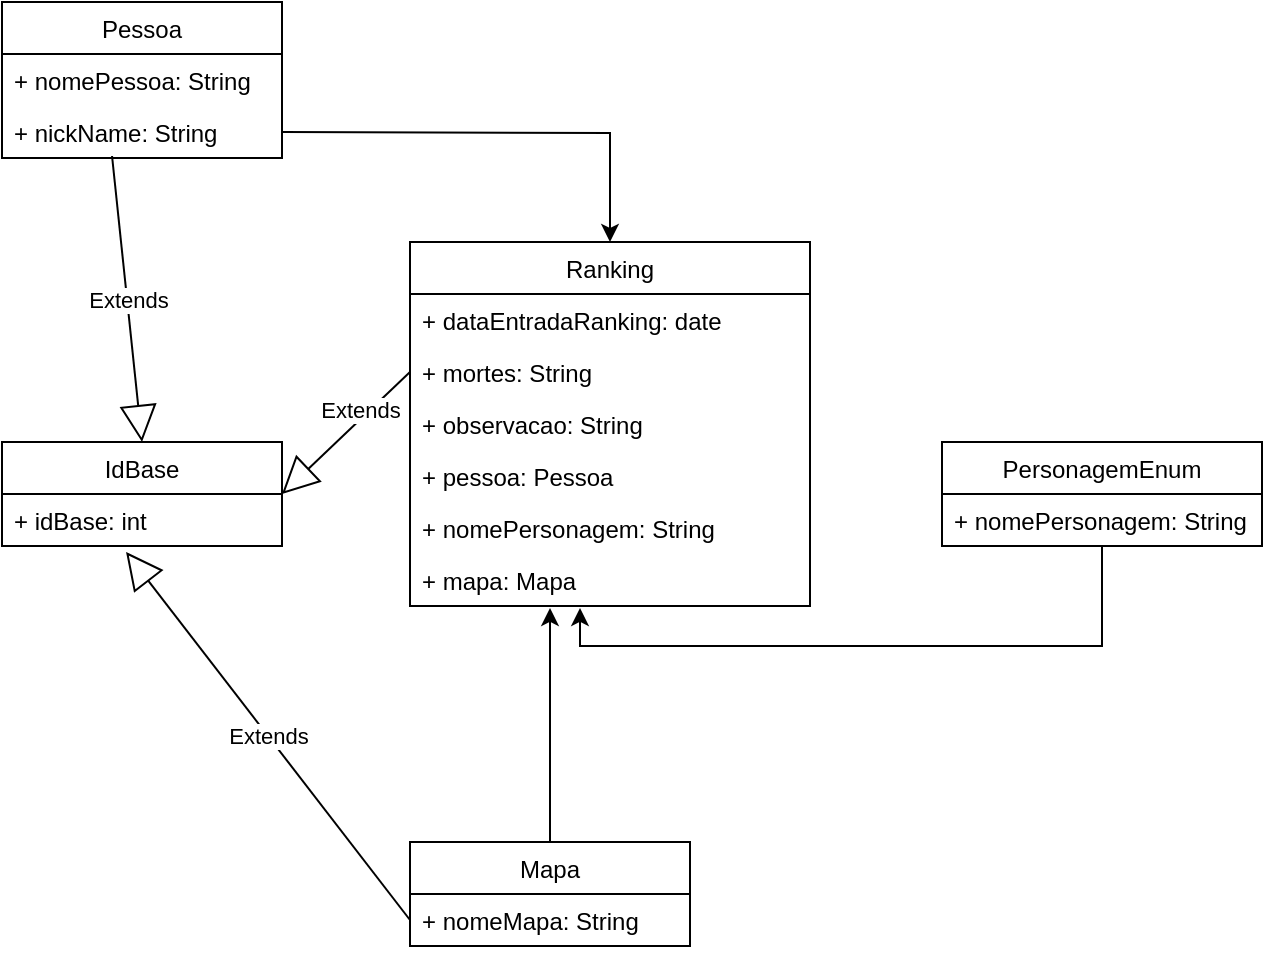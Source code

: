 <mxfile version="20.8.23" type="device"><diagram name="Página-1" id="nlv6jCKVJ0pzzHaa7wB9"><mxGraphModel dx="954" dy="574" grid="1" gridSize="10" guides="1" tooltips="1" connect="1" arrows="1" fold="1" page="1" pageScale="1" pageWidth="827" pageHeight="1169" math="0" shadow="0"><root><mxCell id="0"/><mxCell id="1" parent="0"/><mxCell id="fgqcKkQ_NnIlB7YgaUwF-4" value="Pessoa" style="swimlane;fontStyle=0;childLayout=stackLayout;horizontal=1;startSize=26;fillColor=none;horizontalStack=0;resizeParent=1;resizeParentMax=0;resizeLast=0;collapsible=1;marginBottom=0;" vertex="1" parent="1"><mxGeometry x="110" width="140" height="78" as="geometry"/></mxCell><mxCell id="fgqcKkQ_NnIlB7YgaUwF-5" value="+ nomePessoa: String" style="text;strokeColor=none;fillColor=none;align=left;verticalAlign=top;spacingLeft=4;spacingRight=4;overflow=hidden;rotatable=0;points=[[0,0.5],[1,0.5]];portConstraint=eastwest;" vertex="1" parent="fgqcKkQ_NnIlB7YgaUwF-4"><mxGeometry y="26" width="140" height="26" as="geometry"/></mxCell><mxCell id="fgqcKkQ_NnIlB7YgaUwF-7" value="+ nickName: String" style="text;strokeColor=none;fillColor=none;align=left;verticalAlign=top;spacingLeft=4;spacingRight=4;overflow=hidden;rotatable=0;points=[[0,0.5],[1,0.5]];portConstraint=eastwest;" vertex="1" parent="fgqcKkQ_NnIlB7YgaUwF-4"><mxGeometry y="52" width="140" height="26" as="geometry"/></mxCell><mxCell id="fgqcKkQ_NnIlB7YgaUwF-48" style="edgeStyle=orthogonalEdgeStyle;rounded=0;orthogonalLoop=1;jettySize=auto;html=1;entryX=0.425;entryY=1.038;entryDx=0;entryDy=0;entryPerimeter=0;" edge="1" parent="1" source="fgqcKkQ_NnIlB7YgaUwF-8" target="fgqcKkQ_NnIlB7YgaUwF-36"><mxGeometry relative="1" as="geometry"/></mxCell><mxCell id="fgqcKkQ_NnIlB7YgaUwF-8" value="PersonagemEnum" style="swimlane;fontStyle=0;childLayout=stackLayout;horizontal=1;startSize=26;fillColor=none;horizontalStack=0;resizeParent=1;resizeParentMax=0;resizeLast=0;collapsible=1;marginBottom=0;" vertex="1" parent="1"><mxGeometry x="580" y="220" width="160" height="52" as="geometry"/></mxCell><mxCell id="fgqcKkQ_NnIlB7YgaUwF-9" value="+ nomePersonagem: String" style="text;strokeColor=none;fillColor=none;align=left;verticalAlign=top;spacingLeft=4;spacingRight=4;overflow=hidden;rotatable=0;points=[[0,0.5],[1,0.5]];portConstraint=eastwest;" vertex="1" parent="fgqcKkQ_NnIlB7YgaUwF-8"><mxGeometry y="26" width="160" height="26" as="geometry"/></mxCell><mxCell id="fgqcKkQ_NnIlB7YgaUwF-50" style="edgeStyle=orthogonalEdgeStyle;rounded=0;orthogonalLoop=1;jettySize=auto;html=1;entryX=0.35;entryY=1.038;entryDx=0;entryDy=0;entryPerimeter=0;" edge="1" parent="1" source="fgqcKkQ_NnIlB7YgaUwF-12" target="fgqcKkQ_NnIlB7YgaUwF-36"><mxGeometry relative="1" as="geometry"/></mxCell><mxCell id="fgqcKkQ_NnIlB7YgaUwF-12" value="Mapa" style="swimlane;fontStyle=0;childLayout=stackLayout;horizontal=1;startSize=26;fillColor=none;horizontalStack=0;resizeParent=1;resizeParentMax=0;resizeLast=0;collapsible=1;marginBottom=0;" vertex="1" parent="1"><mxGeometry x="314" y="420" width="140" height="52" as="geometry"/></mxCell><mxCell id="fgqcKkQ_NnIlB7YgaUwF-13" value="+ nomeMapa: String" style="text;strokeColor=none;fillColor=none;align=left;verticalAlign=top;spacingLeft=4;spacingRight=4;overflow=hidden;rotatable=0;points=[[0,0.5],[1,0.5]];portConstraint=eastwest;" vertex="1" parent="fgqcKkQ_NnIlB7YgaUwF-12"><mxGeometry y="26" width="140" height="26" as="geometry"/></mxCell><mxCell id="fgqcKkQ_NnIlB7YgaUwF-19" value="Ranking" style="swimlane;fontStyle=0;childLayout=stackLayout;horizontal=1;startSize=26;fillColor=none;horizontalStack=0;resizeParent=1;resizeParentMax=0;resizeLast=0;collapsible=1;marginBottom=0;" vertex="1" parent="1"><mxGeometry x="314" y="120" width="200" height="182" as="geometry"/></mxCell><mxCell id="fgqcKkQ_NnIlB7YgaUwF-21" value="+ dataEntradaRanking: date" style="text;strokeColor=none;fillColor=none;align=left;verticalAlign=top;spacingLeft=4;spacingRight=4;overflow=hidden;rotatable=0;points=[[0,0.5],[1,0.5]];portConstraint=eastwest;" vertex="1" parent="fgqcKkQ_NnIlB7YgaUwF-19"><mxGeometry y="26" width="200" height="26" as="geometry"/></mxCell><mxCell id="fgqcKkQ_NnIlB7YgaUwF-22" value="+ mortes: String" style="text;strokeColor=none;fillColor=none;align=left;verticalAlign=top;spacingLeft=4;spacingRight=4;overflow=hidden;rotatable=0;points=[[0,0.5],[1,0.5]];portConstraint=eastwest;" vertex="1" parent="fgqcKkQ_NnIlB7YgaUwF-19"><mxGeometry y="52" width="200" height="26" as="geometry"/></mxCell><mxCell id="fgqcKkQ_NnIlB7YgaUwF-32" value="+ observacao: String" style="text;strokeColor=none;fillColor=none;align=left;verticalAlign=top;spacingLeft=4;spacingRight=4;overflow=hidden;rotatable=0;points=[[0,0.5],[1,0.5]];portConstraint=eastwest;" vertex="1" parent="fgqcKkQ_NnIlB7YgaUwF-19"><mxGeometry y="78" width="200" height="26" as="geometry"/></mxCell><mxCell id="fgqcKkQ_NnIlB7YgaUwF-33" value="+ pessoa: Pessoa" style="text;strokeColor=none;fillColor=none;align=left;verticalAlign=top;spacingLeft=4;spacingRight=4;overflow=hidden;rotatable=0;points=[[0,0.5],[1,0.5]];portConstraint=eastwest;" vertex="1" parent="fgqcKkQ_NnIlB7YgaUwF-19"><mxGeometry y="104" width="200" height="26" as="geometry"/></mxCell><mxCell id="fgqcKkQ_NnIlB7YgaUwF-34" value="+ nomePersonagem: String" style="text;strokeColor=none;fillColor=none;align=left;verticalAlign=top;spacingLeft=4;spacingRight=4;overflow=hidden;rotatable=0;points=[[0,0.5],[1,0.5]];portConstraint=eastwest;" vertex="1" parent="fgqcKkQ_NnIlB7YgaUwF-19"><mxGeometry y="130" width="200" height="26" as="geometry"/></mxCell><mxCell id="fgqcKkQ_NnIlB7YgaUwF-36" value="+ mapa: Mapa" style="text;strokeColor=none;fillColor=none;align=left;verticalAlign=top;spacingLeft=4;spacingRight=4;overflow=hidden;rotatable=0;points=[[0,0.5],[1,0.5]];portConstraint=eastwest;" vertex="1" parent="fgqcKkQ_NnIlB7YgaUwF-19"><mxGeometry y="156" width="200" height="26" as="geometry"/></mxCell><mxCell id="fgqcKkQ_NnIlB7YgaUwF-40" value="IdBase" style="swimlane;fontStyle=0;childLayout=stackLayout;horizontal=1;startSize=26;fillColor=none;horizontalStack=0;resizeParent=1;resizeParentMax=0;resizeLast=0;collapsible=1;marginBottom=0;" vertex="1" parent="1"><mxGeometry x="110" y="220" width="140" height="52" as="geometry"/></mxCell><mxCell id="fgqcKkQ_NnIlB7YgaUwF-42" value="+ idBase: int" style="text;strokeColor=none;fillColor=none;align=left;verticalAlign=top;spacingLeft=4;spacingRight=4;overflow=hidden;rotatable=0;points=[[0,0.5],[1,0.5]];portConstraint=eastwest;" vertex="1" parent="fgqcKkQ_NnIlB7YgaUwF-40"><mxGeometry y="26" width="140" height="26" as="geometry"/></mxCell><mxCell id="fgqcKkQ_NnIlB7YgaUwF-45" value="Extends" style="endArrow=block;endSize=16;endFill=0;html=1;rounded=0;exitX=0.393;exitY=0.962;exitDx=0;exitDy=0;exitPerimeter=0;entryX=0.5;entryY=0;entryDx=0;entryDy=0;" edge="1" parent="1" source="fgqcKkQ_NnIlB7YgaUwF-7" target="fgqcKkQ_NnIlB7YgaUwF-40"><mxGeometry width="160" relative="1" as="geometry"><mxPoint x="60" y="170" as="sourcePoint"/><mxPoint x="220" y="170" as="targetPoint"/></mxGeometry></mxCell><mxCell id="fgqcKkQ_NnIlB7YgaUwF-46" value="Extends" style="endArrow=block;endSize=16;endFill=0;html=1;rounded=0;exitX=0;exitY=0.5;exitDx=0;exitDy=0;entryX=0.443;entryY=1.115;entryDx=0;entryDy=0;entryPerimeter=0;" edge="1" parent="1" source="fgqcKkQ_NnIlB7YgaUwF-13" target="fgqcKkQ_NnIlB7YgaUwF-42"><mxGeometry width="160" relative="1" as="geometry"><mxPoint x="160" y="380" as="sourcePoint"/><mxPoint x="320" y="380" as="targetPoint"/></mxGeometry></mxCell><mxCell id="fgqcKkQ_NnIlB7YgaUwF-47" value="Extends" style="endArrow=block;endSize=16;endFill=0;html=1;rounded=0;exitX=0;exitY=0.5;exitDx=0;exitDy=0;entryX=1;entryY=0.5;entryDx=0;entryDy=0;" edge="1" parent="1" source="fgqcKkQ_NnIlB7YgaUwF-22" target="fgqcKkQ_NnIlB7YgaUwF-40"><mxGeometry x="-0.304" y="-4" width="160" relative="1" as="geometry"><mxPoint x="410" y="90" as="sourcePoint"/><mxPoint x="570" y="90" as="targetPoint"/><mxPoint y="1" as="offset"/></mxGeometry></mxCell><mxCell id="fgqcKkQ_NnIlB7YgaUwF-49" style="edgeStyle=orthogonalEdgeStyle;rounded=0;orthogonalLoop=1;jettySize=auto;html=1;entryX=0.5;entryY=0;entryDx=0;entryDy=0;" edge="1" parent="1" target="fgqcKkQ_NnIlB7YgaUwF-19"><mxGeometry relative="1" as="geometry"><mxPoint x="250" y="65" as="sourcePoint"/></mxGeometry></mxCell></root></mxGraphModel></diagram></mxfile>